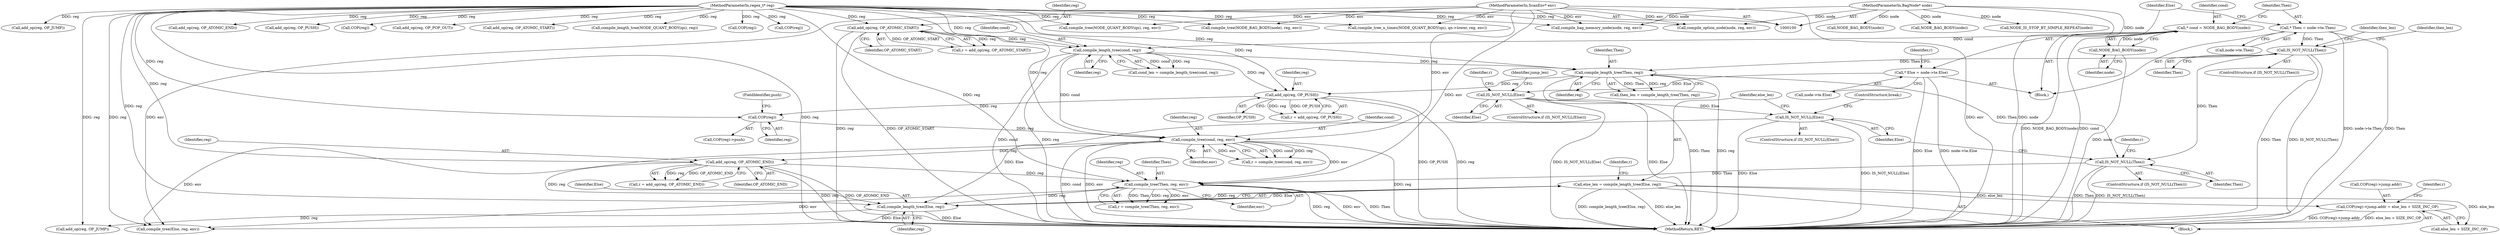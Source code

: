 digraph "0_oniguruma_c509265c5f6ae7264f7b8a8aae1cfa5fc59d108c@integer" {
"1000437" [label="(Call,COP(reg)->jump.addr = else_len + SIZE_INC_OP)"];
"1000421" [label="(Call,else_len = compile_length_tree(Else, reg))"];
"1000423" [label="(Call,compile_length_tree(Else, reg))"];
"1000417" [label="(Call,IS_NOT_NULL(Else))"];
"1000351" [label="(Call,IS_NOT_NULL(Else))"];
"1000295" [label="(Call,* Else = node->te.Else)"];
"1000391" [label="(Call,add_op(reg, OP_ATOMIC_END))"];
"1000379" [label="(Call,compile_tree(cond, reg, env))"];
"1000315" [label="(Call,compile_length_tree(cond, reg))"];
"1000282" [label="(Call,* cond = NODE_BAG_BODY(node))"];
"1000284" [label="(Call,NODE_BAG_BODY(node))"];
"1000101" [label="(MethodParameterIn,BagNode* node)"];
"1000304" [label="(Call,add_op(reg, OP_ATOMIC_START))"];
"1000102" [label="(MethodParameterIn,regex_t* reg)"];
"1000370" [label="(Call,COP(reg))"];
"1000358" [label="(Call,add_op(reg, OP_PUSH))"];
"1000330" [label="(Call,compile_length_tree(Then, reg))"];
"1000325" [label="(Call,IS_NOT_NULL(Then))"];
"1000287" [label="(Call,* Then = node->te.Then)"];
"1000103" [label="(MethodParameterIn,ScanEnv* env)"];
"1000406" [label="(Call,compile_tree(Then, reg, env))"];
"1000401" [label="(Call,IS_NOT_NULL(Then))"];
"1000404" [label="(Call,r = compile_tree(Then, reg, env))"];
"1000381" [label="(Identifier,reg)"];
"1000354" [label="(Identifier,jump_len)"];
"1000296" [label="(Identifier,Else)"];
"1000449" [label="(Call,compile_tree(Else, reg, env))"];
"1000272" [label="(Call,add_op(reg, OP_ATOMIC_END))"];
"1000409" [label="(Identifier,env)"];
"1000282" [label="(Call,* cond = NODE_BAG_BODY(node))"];
"1000330" [label="(Call,compile_length_tree(Then, reg))"];
"1000103" [label="(MethodParameterIn,ScanEnv* env)"];
"1000123" [label="(Call,compile_option_node(node, reg, env))"];
"1000456" [label="(MethodReturn,RET)"];
"1000422" [label="(Identifier,else_len)"];
"1000317" [label="(Identifier,reg)"];
"1000351" [label="(Call,IS_NOT_NULL(Else))"];
"1000370" [label="(Call,COP(reg))"];
"1000169" [label="(Call,add_op(reg, OP_PUSH))"];
"1000331" [label="(Identifier,Then)"];
"1000297" [label="(Call,node->te.Else)"];
"1000427" [label="(Identifier,r)"];
"1000328" [label="(Call,then_len = compile_length_tree(Then, reg))"];
"1000393" [label="(Identifier,OP_ATOMIC_END)"];
"1000392" [label="(Identifier,reg)"];
"1000277" [label="(Block,)"];
"1000181" [label="(Call,COP(reg))"];
"1000302" [label="(Call,r = add_op(reg, OP_ATOMIC_START))"];
"1000194" [label="(Call,compile_tree(NODE_QUANT_BODY(qn), reg, env))"];
"1000350" [label="(ControlStructure,if (IS_NOT_NULL(Else)))"];
"1000400" [label="(ControlStructure,if (IS_NOT_NULL(Then)))"];
"1000424" [label="(Identifier,Else)"];
"1000391" [label="(Call,add_op(reg, OP_ATOMIC_END))"];
"1000259" [label="(Call,compile_tree(NODE_BAG_BODY(node), reg, env))"];
"1000101" [label="(MethodParameterIn,BagNode* node)"];
"1000141" [label="(Call,compile_tree_n_times(NODE_QUANT_BODY(qn), qn->lower, reg, env))"];
"1000417" [label="(Call,IS_NOT_NULL(Else))"];
"1000408" [label="(Identifier,reg)"];
"1000405" [label="(Identifier,r)"];
"1000325" [label="(Call,IS_NOT_NULL(Then))"];
"1000284" [label="(Call,NODE_BAG_BODY(node))"];
"1000260" [label="(Call,NODE_BAG_BODY(node))"];
"1000305" [label="(Identifier,reg)"];
"1000207" [label="(Call,add_op(reg, OP_POP_OUT))"];
"1000324" [label="(ControlStructure,if (IS_NOT_NULL(Then)))"];
"1000303" [label="(Identifier,r)"];
"1000341" [label="(Identifier,then_len)"];
"1000137" [label="(Call,NODE_BAG_BODY(node))"];
"1000285" [label="(Identifier,node)"];
"1000295" [label="(Call,* Else = node->te.Else)"];
"1000352" [label="(Identifier,Else)"];
"1000416" [label="(ControlStructure,if (IS_NOT_NULL(Else)))"];
"1000438" [label="(Call,COP(reg)->jump.addr)"];
"1000283" [label="(Identifier,cond)"];
"1000315" [label="(Call,compile_length_tree(cond, reg))"];
"1000421" [label="(Call,else_len = compile_length_tree(Else, reg))"];
"1000357" [label="(Identifier,r)"];
"1000356" [label="(Call,r = add_op(reg, OP_PUSH))"];
"1000382" [label="(Identifier,env)"];
"1000287" [label="(Call,* Then = node->te.Then)"];
"1000425" [label="(Identifier,reg)"];
"1000407" [label="(Identifier,Then)"];
"1000371" [label="(Identifier,reg)"];
"1000326" [label="(Identifier,Then)"];
"1000102" [label="(MethodParameterIn,regex_t* reg)"];
"1000304" [label="(Call,add_op(reg, OP_ATOMIC_START))"];
"1000437" [label="(Call,COP(reg)->jump.addr = else_len + SIZE_INC_OP)"];
"1000329" [label="(Identifier,then_len)"];
"1000248" [label="(Call,add_op(reg, OP_ATOMIC_START))"];
"1000360" [label="(Identifier,OP_PUSH)"];
"1000289" [label="(Call,node->te.Then)"];
"1000380" [label="(Identifier,cond)"];
"1000428" [label="(Call,add_op(reg, OP_JUMP))"];
"1000372" [label="(FieldIdentifier,push)"];
"1000369" [label="(Call,COP(reg)->push)"];
"1000157" [label="(Call,compile_length_tree(NODE_QUANT_BODY(qn), reg))"];
"1000316" [label="(Identifier,cond)"];
"1000115" [label="(Call,compile_bag_memory_node(node, reg, env))"];
"1000359" [label="(Identifier,reg)"];
"1000332" [label="(Identifier,reg)"];
"1000440" [label="(Call,COP(reg))"];
"1000406" [label="(Call,compile_tree(Then, reg, env))"];
"1000377" [label="(Call,r = compile_tree(cond, reg, env))"];
"1000230" [label="(Call,COP(reg))"];
"1000401" [label="(Call,IS_NOT_NULL(Then))"];
"1000313" [label="(Call,cond_len = compile_length_tree(cond, reg))"];
"1000448" [label="(Identifier,r)"];
"1000423" [label="(Call,compile_length_tree(Else, reg))"];
"1000306" [label="(Identifier,OP_ATOMIC_START)"];
"1000453" [label="(ControlStructure,break;)"];
"1000419" [label="(Block,)"];
"1000288" [label="(Identifier,Then)"];
"1000444" [label="(Call,else_len + SIZE_INC_OP)"];
"1000130" [label="(Call,NODE_IS_STOP_BT_SIMPLE_REPEAT(node))"];
"1000389" [label="(Call,r = add_op(reg, OP_ATOMIC_END))"];
"1000402" [label="(Identifier,Then)"];
"1000218" [label="(Call,add_op(reg, OP_JUMP))"];
"1000379" [label="(Call,compile_tree(cond, reg, env))"];
"1000418" [label="(Identifier,Else)"];
"1000358" [label="(Call,add_op(reg, OP_PUSH))"];
"1000437" -> "1000419"  [label="AST: "];
"1000437" -> "1000444"  [label="CFG: "];
"1000438" -> "1000437"  [label="AST: "];
"1000444" -> "1000437"  [label="AST: "];
"1000448" -> "1000437"  [label="CFG: "];
"1000437" -> "1000456"  [label="DDG: COP(reg)->jump.addr"];
"1000437" -> "1000456"  [label="DDG: else_len + SIZE_INC_OP"];
"1000421" -> "1000437"  [label="DDG: else_len"];
"1000421" -> "1000419"  [label="AST: "];
"1000421" -> "1000423"  [label="CFG: "];
"1000422" -> "1000421"  [label="AST: "];
"1000423" -> "1000421"  [label="AST: "];
"1000427" -> "1000421"  [label="CFG: "];
"1000421" -> "1000456"  [label="DDG: compile_length_tree(Else, reg)"];
"1000421" -> "1000456"  [label="DDG: else_len"];
"1000423" -> "1000421"  [label="DDG: Else"];
"1000423" -> "1000421"  [label="DDG: reg"];
"1000421" -> "1000444"  [label="DDG: else_len"];
"1000423" -> "1000425"  [label="CFG: "];
"1000424" -> "1000423"  [label="AST: "];
"1000425" -> "1000423"  [label="AST: "];
"1000423" -> "1000456"  [label="DDG: Else"];
"1000417" -> "1000423"  [label="DDG: Else"];
"1000391" -> "1000423"  [label="DDG: reg"];
"1000406" -> "1000423"  [label="DDG: reg"];
"1000102" -> "1000423"  [label="DDG: reg"];
"1000423" -> "1000428"  [label="DDG: reg"];
"1000423" -> "1000449"  [label="DDG: Else"];
"1000417" -> "1000416"  [label="AST: "];
"1000417" -> "1000418"  [label="CFG: "];
"1000418" -> "1000417"  [label="AST: "];
"1000422" -> "1000417"  [label="CFG: "];
"1000453" -> "1000417"  [label="CFG: "];
"1000417" -> "1000456"  [label="DDG: Else"];
"1000417" -> "1000456"  [label="DDG: IS_NOT_NULL(Else)"];
"1000351" -> "1000417"  [label="DDG: Else"];
"1000351" -> "1000350"  [label="AST: "];
"1000351" -> "1000352"  [label="CFG: "];
"1000352" -> "1000351"  [label="AST: "];
"1000354" -> "1000351"  [label="CFG: "];
"1000357" -> "1000351"  [label="CFG: "];
"1000351" -> "1000456"  [label="DDG: IS_NOT_NULL(Else)"];
"1000351" -> "1000456"  [label="DDG: Else"];
"1000295" -> "1000351"  [label="DDG: Else"];
"1000295" -> "1000277"  [label="AST: "];
"1000295" -> "1000297"  [label="CFG: "];
"1000296" -> "1000295"  [label="AST: "];
"1000297" -> "1000295"  [label="AST: "];
"1000303" -> "1000295"  [label="CFG: "];
"1000295" -> "1000456"  [label="DDG: Else"];
"1000295" -> "1000456"  [label="DDG: node->te.Else"];
"1000391" -> "1000389"  [label="AST: "];
"1000391" -> "1000393"  [label="CFG: "];
"1000392" -> "1000391"  [label="AST: "];
"1000393" -> "1000391"  [label="AST: "];
"1000389" -> "1000391"  [label="CFG: "];
"1000391" -> "1000456"  [label="DDG: reg"];
"1000391" -> "1000456"  [label="DDG: OP_ATOMIC_END"];
"1000391" -> "1000389"  [label="DDG: reg"];
"1000391" -> "1000389"  [label="DDG: OP_ATOMIC_END"];
"1000379" -> "1000391"  [label="DDG: reg"];
"1000102" -> "1000391"  [label="DDG: reg"];
"1000391" -> "1000406"  [label="DDG: reg"];
"1000379" -> "1000377"  [label="AST: "];
"1000379" -> "1000382"  [label="CFG: "];
"1000380" -> "1000379"  [label="AST: "];
"1000381" -> "1000379"  [label="AST: "];
"1000382" -> "1000379"  [label="AST: "];
"1000377" -> "1000379"  [label="CFG: "];
"1000379" -> "1000456"  [label="DDG: cond"];
"1000379" -> "1000456"  [label="DDG: env"];
"1000379" -> "1000456"  [label="DDG: reg"];
"1000379" -> "1000377"  [label="DDG: cond"];
"1000379" -> "1000377"  [label="DDG: reg"];
"1000379" -> "1000377"  [label="DDG: env"];
"1000315" -> "1000379"  [label="DDG: cond"];
"1000370" -> "1000379"  [label="DDG: reg"];
"1000102" -> "1000379"  [label="DDG: reg"];
"1000103" -> "1000379"  [label="DDG: env"];
"1000379" -> "1000406"  [label="DDG: env"];
"1000379" -> "1000449"  [label="DDG: env"];
"1000315" -> "1000313"  [label="AST: "];
"1000315" -> "1000317"  [label="CFG: "];
"1000316" -> "1000315"  [label="AST: "];
"1000317" -> "1000315"  [label="AST: "];
"1000313" -> "1000315"  [label="CFG: "];
"1000315" -> "1000456"  [label="DDG: cond"];
"1000315" -> "1000456"  [label="DDG: reg"];
"1000315" -> "1000313"  [label="DDG: cond"];
"1000315" -> "1000313"  [label="DDG: reg"];
"1000282" -> "1000315"  [label="DDG: cond"];
"1000304" -> "1000315"  [label="DDG: reg"];
"1000102" -> "1000315"  [label="DDG: reg"];
"1000315" -> "1000330"  [label="DDG: reg"];
"1000315" -> "1000358"  [label="DDG: reg"];
"1000282" -> "1000277"  [label="AST: "];
"1000282" -> "1000284"  [label="CFG: "];
"1000283" -> "1000282"  [label="AST: "];
"1000284" -> "1000282"  [label="AST: "];
"1000288" -> "1000282"  [label="CFG: "];
"1000282" -> "1000456"  [label="DDG: NODE_BAG_BODY(node)"];
"1000282" -> "1000456"  [label="DDG: cond"];
"1000284" -> "1000282"  [label="DDG: node"];
"1000284" -> "1000285"  [label="CFG: "];
"1000285" -> "1000284"  [label="AST: "];
"1000284" -> "1000456"  [label="DDG: node"];
"1000101" -> "1000284"  [label="DDG: node"];
"1000101" -> "1000100"  [label="AST: "];
"1000101" -> "1000456"  [label="DDG: node"];
"1000101" -> "1000115"  [label="DDG: node"];
"1000101" -> "1000123"  [label="DDG: node"];
"1000101" -> "1000130"  [label="DDG: node"];
"1000101" -> "1000137"  [label="DDG: node"];
"1000101" -> "1000260"  [label="DDG: node"];
"1000304" -> "1000302"  [label="AST: "];
"1000304" -> "1000306"  [label="CFG: "];
"1000305" -> "1000304"  [label="AST: "];
"1000306" -> "1000304"  [label="AST: "];
"1000302" -> "1000304"  [label="CFG: "];
"1000304" -> "1000456"  [label="DDG: reg"];
"1000304" -> "1000456"  [label="DDG: OP_ATOMIC_START"];
"1000304" -> "1000302"  [label="DDG: reg"];
"1000304" -> "1000302"  [label="DDG: OP_ATOMIC_START"];
"1000102" -> "1000304"  [label="DDG: reg"];
"1000102" -> "1000100"  [label="AST: "];
"1000102" -> "1000456"  [label="DDG: reg"];
"1000102" -> "1000115"  [label="DDG: reg"];
"1000102" -> "1000123"  [label="DDG: reg"];
"1000102" -> "1000141"  [label="DDG: reg"];
"1000102" -> "1000157"  [label="DDG: reg"];
"1000102" -> "1000169"  [label="DDG: reg"];
"1000102" -> "1000181"  [label="DDG: reg"];
"1000102" -> "1000194"  [label="DDG: reg"];
"1000102" -> "1000207"  [label="DDG: reg"];
"1000102" -> "1000218"  [label="DDG: reg"];
"1000102" -> "1000230"  [label="DDG: reg"];
"1000102" -> "1000248"  [label="DDG: reg"];
"1000102" -> "1000259"  [label="DDG: reg"];
"1000102" -> "1000272"  [label="DDG: reg"];
"1000102" -> "1000330"  [label="DDG: reg"];
"1000102" -> "1000358"  [label="DDG: reg"];
"1000102" -> "1000370"  [label="DDG: reg"];
"1000102" -> "1000406"  [label="DDG: reg"];
"1000102" -> "1000428"  [label="DDG: reg"];
"1000102" -> "1000440"  [label="DDG: reg"];
"1000102" -> "1000449"  [label="DDG: reg"];
"1000370" -> "1000369"  [label="AST: "];
"1000370" -> "1000371"  [label="CFG: "];
"1000371" -> "1000370"  [label="AST: "];
"1000372" -> "1000370"  [label="CFG: "];
"1000358" -> "1000370"  [label="DDG: reg"];
"1000358" -> "1000356"  [label="AST: "];
"1000358" -> "1000360"  [label="CFG: "];
"1000359" -> "1000358"  [label="AST: "];
"1000360" -> "1000358"  [label="AST: "];
"1000356" -> "1000358"  [label="CFG: "];
"1000358" -> "1000456"  [label="DDG: OP_PUSH"];
"1000358" -> "1000456"  [label="DDG: reg"];
"1000358" -> "1000356"  [label="DDG: reg"];
"1000358" -> "1000356"  [label="DDG: OP_PUSH"];
"1000330" -> "1000358"  [label="DDG: reg"];
"1000330" -> "1000328"  [label="AST: "];
"1000330" -> "1000332"  [label="CFG: "];
"1000331" -> "1000330"  [label="AST: "];
"1000332" -> "1000330"  [label="AST: "];
"1000328" -> "1000330"  [label="CFG: "];
"1000330" -> "1000456"  [label="DDG: Then"];
"1000330" -> "1000456"  [label="DDG: reg"];
"1000330" -> "1000328"  [label="DDG: Then"];
"1000330" -> "1000328"  [label="DDG: reg"];
"1000325" -> "1000330"  [label="DDG: Then"];
"1000330" -> "1000401"  [label="DDG: Then"];
"1000325" -> "1000324"  [label="AST: "];
"1000325" -> "1000326"  [label="CFG: "];
"1000326" -> "1000325"  [label="AST: "];
"1000329" -> "1000325"  [label="CFG: "];
"1000341" -> "1000325"  [label="CFG: "];
"1000325" -> "1000456"  [label="DDG: Then"];
"1000325" -> "1000456"  [label="DDG: IS_NOT_NULL(Then)"];
"1000287" -> "1000325"  [label="DDG: Then"];
"1000325" -> "1000401"  [label="DDG: Then"];
"1000287" -> "1000277"  [label="AST: "];
"1000287" -> "1000289"  [label="CFG: "];
"1000288" -> "1000287"  [label="AST: "];
"1000289" -> "1000287"  [label="AST: "];
"1000296" -> "1000287"  [label="CFG: "];
"1000287" -> "1000456"  [label="DDG: node->te.Then"];
"1000287" -> "1000456"  [label="DDG: Then"];
"1000103" -> "1000100"  [label="AST: "];
"1000103" -> "1000456"  [label="DDG: env"];
"1000103" -> "1000115"  [label="DDG: env"];
"1000103" -> "1000123"  [label="DDG: env"];
"1000103" -> "1000141"  [label="DDG: env"];
"1000103" -> "1000194"  [label="DDG: env"];
"1000103" -> "1000259"  [label="DDG: env"];
"1000103" -> "1000406"  [label="DDG: env"];
"1000103" -> "1000449"  [label="DDG: env"];
"1000406" -> "1000404"  [label="AST: "];
"1000406" -> "1000409"  [label="CFG: "];
"1000407" -> "1000406"  [label="AST: "];
"1000408" -> "1000406"  [label="AST: "];
"1000409" -> "1000406"  [label="AST: "];
"1000404" -> "1000406"  [label="CFG: "];
"1000406" -> "1000456"  [label="DDG: env"];
"1000406" -> "1000456"  [label="DDG: Then"];
"1000406" -> "1000456"  [label="DDG: reg"];
"1000406" -> "1000404"  [label="DDG: Then"];
"1000406" -> "1000404"  [label="DDG: reg"];
"1000406" -> "1000404"  [label="DDG: env"];
"1000401" -> "1000406"  [label="DDG: Then"];
"1000406" -> "1000449"  [label="DDG: env"];
"1000401" -> "1000400"  [label="AST: "];
"1000401" -> "1000402"  [label="CFG: "];
"1000402" -> "1000401"  [label="AST: "];
"1000405" -> "1000401"  [label="CFG: "];
"1000418" -> "1000401"  [label="CFG: "];
"1000401" -> "1000456"  [label="DDG: IS_NOT_NULL(Then)"];
"1000401" -> "1000456"  [label="DDG: Then"];
}
